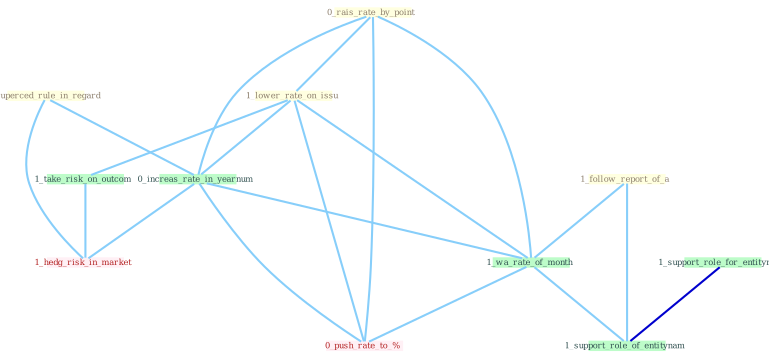 Graph G{ 
    node
    [shape=polygon,style=filled,width=.5,height=.06,color="#BDFCC9",fixedsize=true,fontsize=4,
    fontcolor="#2f4f4f"];
    {node
    [color="#ffffe0", fontcolor="#8b7d6b"] "1_follow_report_of_a " "0_rais_rate_by_point " "1_lower_rate_on_issu " "0_superced_rule_in_regard "}
{node [color="#fff0f5", fontcolor="#b22222"] "0_push_rate_to_% " "1_hedg_risk_in_market "}
edge [color="#B0E2FF"];

	"1_follow_report_of_a " -- "1_wa_rate_of_month " [w="1", color="#87cefa" ];
	"1_follow_report_of_a " -- "1_support_role_of_entitynam " [w="1", color="#87cefa" ];
	"0_rais_rate_by_point " -- "1_lower_rate_on_issu " [w="1", color="#87cefa" ];
	"0_rais_rate_by_point " -- "0_increas_rate_in_yearnum " [w="1", color="#87cefa" ];
	"0_rais_rate_by_point " -- "1_wa_rate_of_month " [w="1", color="#87cefa" ];
	"0_rais_rate_by_point " -- "0_push_rate_to_% " [w="1", color="#87cefa" ];
	"1_lower_rate_on_issu " -- "0_increas_rate_in_yearnum " [w="1", color="#87cefa" ];
	"1_lower_rate_on_issu " -- "1_wa_rate_of_month " [w="1", color="#87cefa" ];
	"1_lower_rate_on_issu " -- "1_take_risk_on_outcom " [w="1", color="#87cefa" ];
	"1_lower_rate_on_issu " -- "0_push_rate_to_% " [w="1", color="#87cefa" ];
	"0_superced_rule_in_regard " -- "0_increas_rate_in_yearnum " [w="1", color="#87cefa" ];
	"0_superced_rule_in_regard " -- "1_hedg_risk_in_market " [w="1", color="#87cefa" ];
	"0_increas_rate_in_yearnum " -- "1_wa_rate_of_month " [w="1", color="#87cefa" ];
	"0_increas_rate_in_yearnum " -- "0_push_rate_to_% " [w="1", color="#87cefa" ];
	"0_increas_rate_in_yearnum " -- "1_hedg_risk_in_market " [w="1", color="#87cefa" ];
	"1_wa_rate_of_month " -- "0_push_rate_to_% " [w="1", color="#87cefa" ];
	"1_wa_rate_of_month " -- "1_support_role_of_entitynam " [w="1", color="#87cefa" ];
	"1_support_role_for_entitynam " -- "1_support_role_of_entitynam " [w="3", color="#0000cd" , len=0.6];
	"1_take_risk_on_outcom " -- "1_hedg_risk_in_market " [w="1", color="#87cefa" ];
}